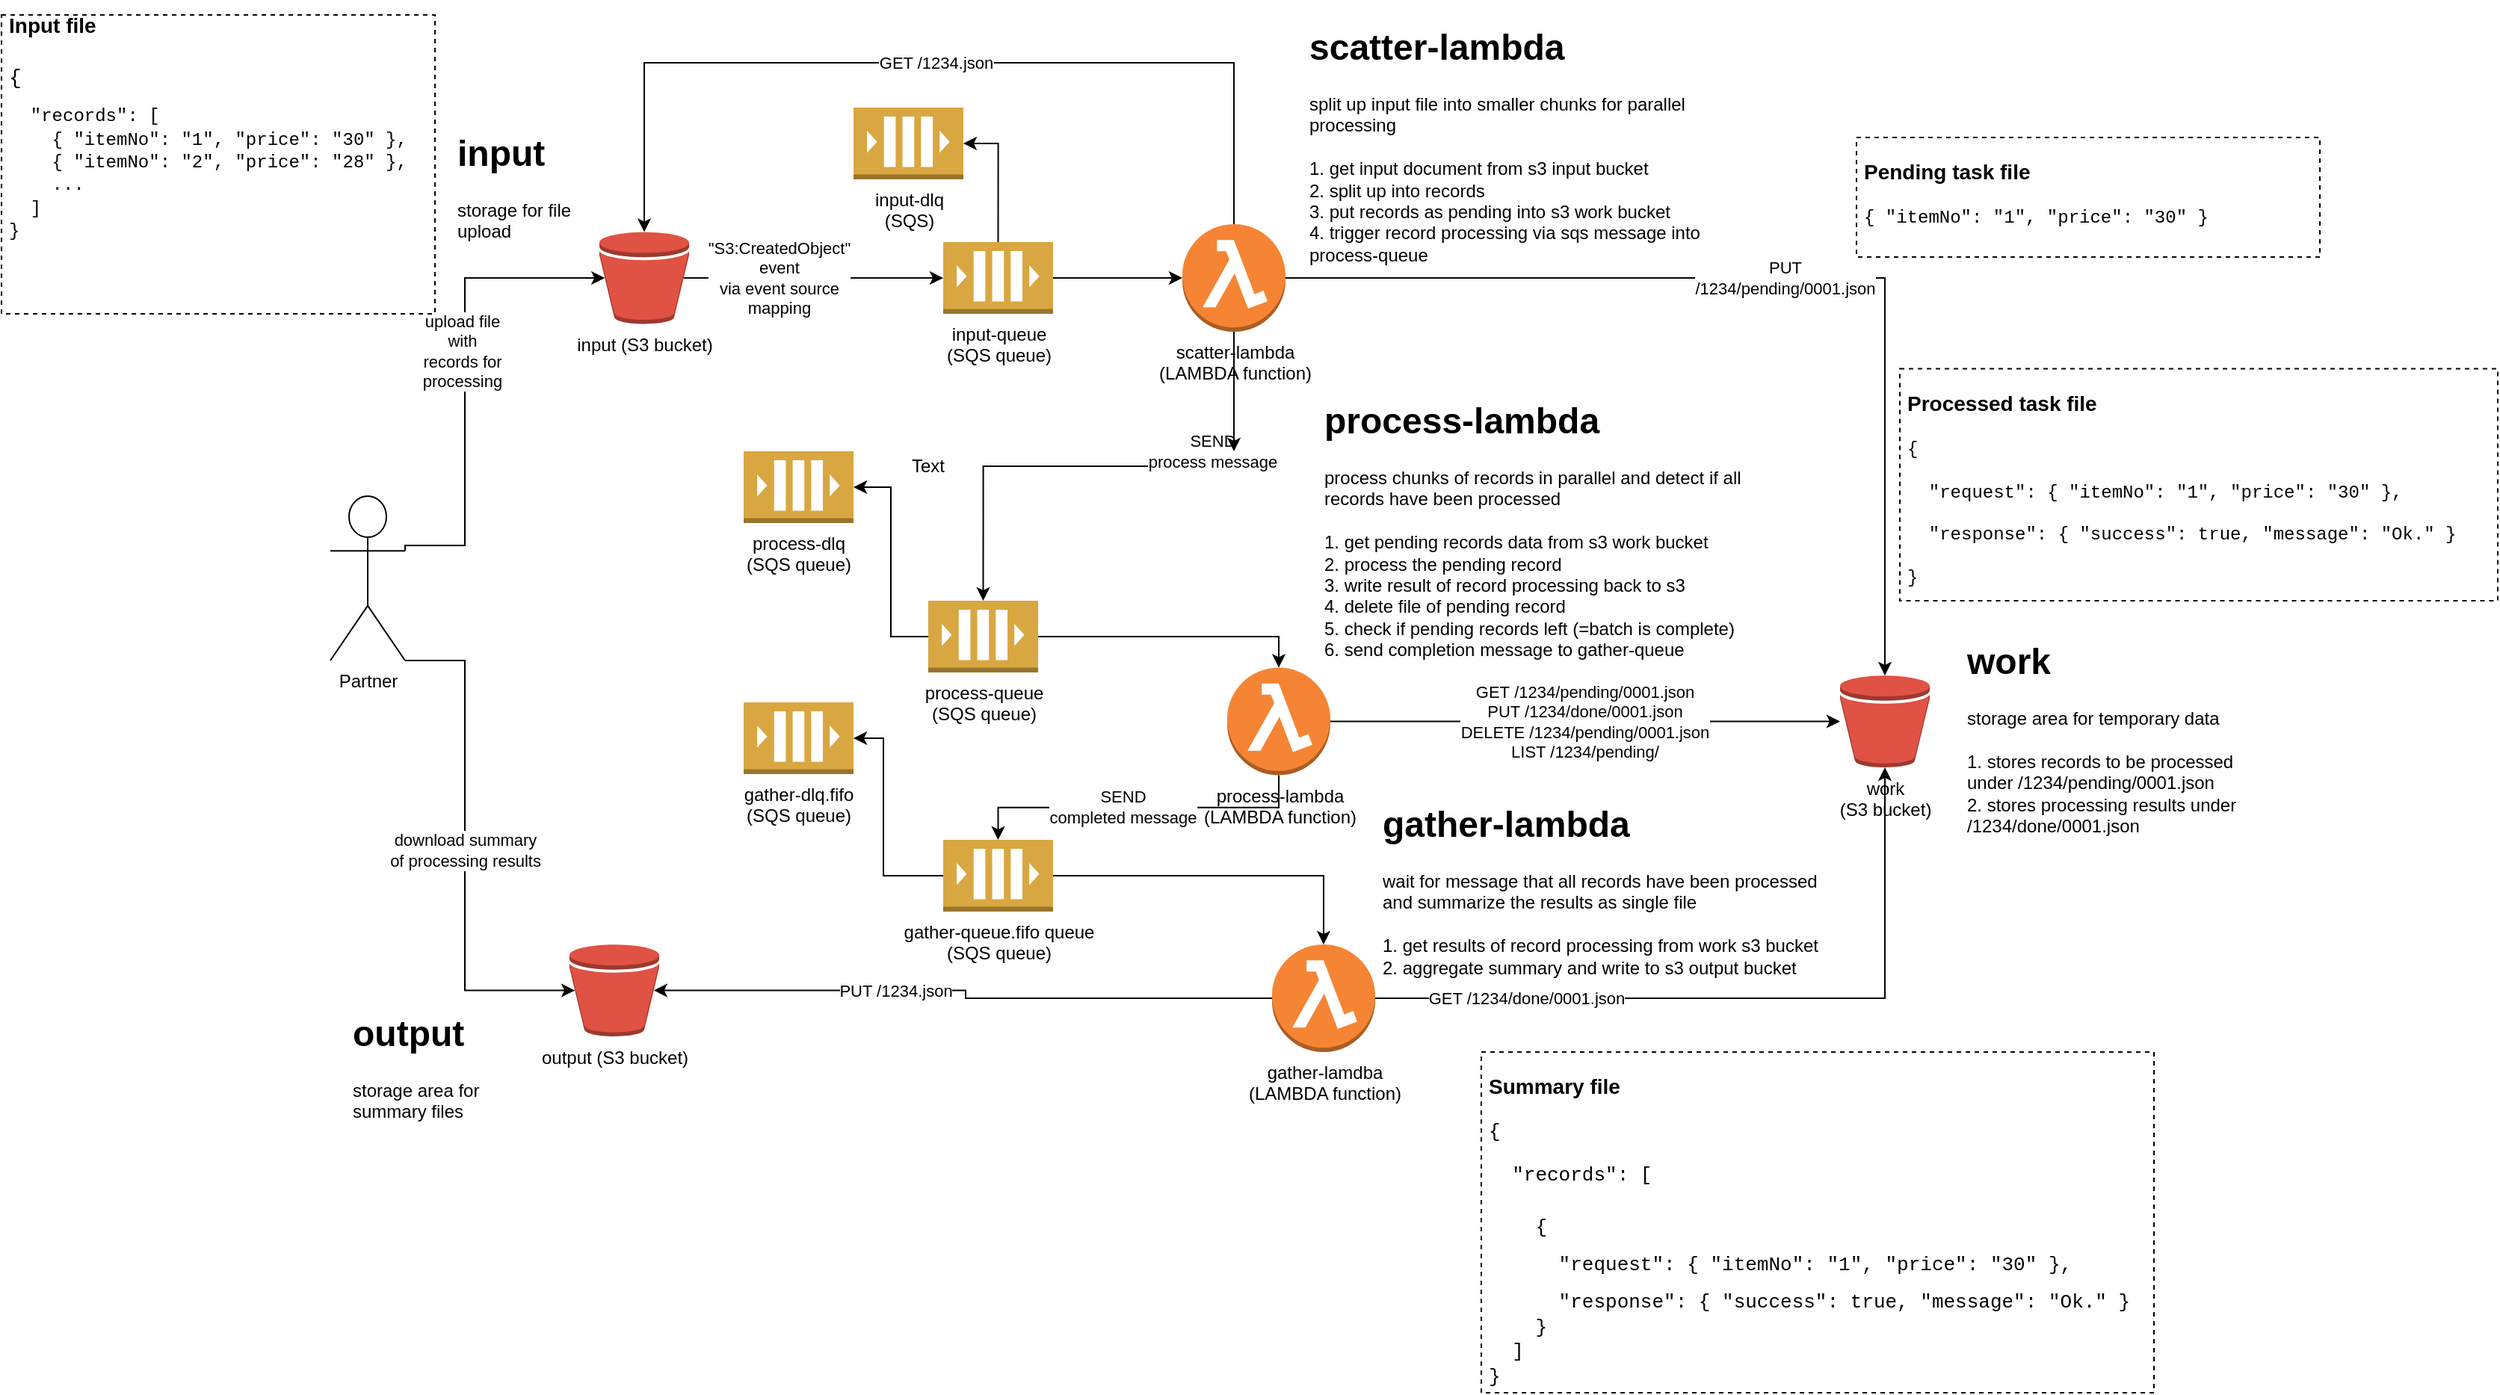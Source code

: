 <mxfile version="13.3.1" type="device"><diagram id="tzkQoiCtUvbGEuOGx7Zk" name="Page-1"><mxGraphModel dx="2048" dy="1884" grid="1" gridSize="10" guides="1" tooltips="1" connect="1" arrows="1" fold="1" page="1" pageScale="1" pageWidth="827" pageHeight="1169" math="0" shadow="0"><root><mxCell id="0"/><mxCell id="1" parent="0"/><mxCell id="6Xwi4XW5B414BrpLq9Nb-12" value="&quot;S3:CreatedObject&quot;&lt;br&gt;event&lt;br&gt;via event source&lt;br&gt;mapping" style="edgeStyle=orthogonalEdgeStyle;rounded=0;orthogonalLoop=1;jettySize=auto;html=1;exitX=0.94;exitY=0.5;exitDx=0;exitDy=0;exitPerimeter=0;" parent="1" source="6Xwi4XW5B414BrpLq9Nb-3" target="6Xwi4XW5B414BrpLq9Nb-4" edge="1"><mxGeometry x="-0.267" relative="1" as="geometry"><mxPoint as="offset"/></mxGeometry></mxCell><mxCell id="6Xwi4XW5B414BrpLq9Nb-3" value="input (S3 bucket)" style="outlineConnect=0;dashed=0;verticalLabelPosition=bottom;verticalAlign=top;align=center;html=1;shape=mxgraph.aws3.bucket;fillColor=#E05243;gradientColor=none;" parent="1" vertex="1"><mxGeometry x="90" y="13.25" width="60" height="61.5" as="geometry"/></mxCell><mxCell id="6Xwi4XW5B414BrpLq9Nb-13" style="edgeStyle=orthogonalEdgeStyle;rounded=0;orthogonalLoop=1;jettySize=auto;html=1;exitX=1;exitY=0.5;exitDx=0;exitDy=0;exitPerimeter=0;entryX=0;entryY=0.5;entryDx=0;entryDy=0;entryPerimeter=0;" parent="1" source="6Xwi4XW5B414BrpLq9Nb-4" target="6Xwi4XW5B414BrpLq9Nb-10" edge="1"><mxGeometry relative="1" as="geometry"/></mxCell><mxCell id="6Xwi4XW5B414BrpLq9Nb-32" style="edgeStyle=orthogonalEdgeStyle;rounded=0;orthogonalLoop=1;jettySize=auto;html=1;exitX=0.5;exitY=0;exitDx=0;exitDy=0;exitPerimeter=0;entryX=1;entryY=0.5;entryDx=0;entryDy=0;entryPerimeter=0;" parent="1" source="6Xwi4XW5B414BrpLq9Nb-4" target="6Xwi4XW5B414BrpLq9Nb-31" edge="1"><mxGeometry relative="1" as="geometry"/></mxCell><mxCell id="6Xwi4XW5B414BrpLq9Nb-4" value="input-queue&lt;br&gt;(SQS queue)" style="outlineConnect=0;dashed=0;verticalLabelPosition=bottom;verticalAlign=top;align=center;html=1;shape=mxgraph.aws3.queue;fillColor=#D9A741;gradientColor=none;" parent="1" vertex="1"><mxGeometry x="320" y="20" width="73.5" height="48" as="geometry"/></mxCell><mxCell id="6Xwi4XW5B414BrpLq9Nb-20" style="edgeStyle=orthogonalEdgeStyle;rounded=0;orthogonalLoop=1;jettySize=auto;html=1;exitX=0.5;exitY=1;exitDx=0;exitDy=0;exitPerimeter=0;" parent="1" source="6Xwi4XW5B414BrpLq9Nb-5" target="6Xwi4XW5B414BrpLq9Nb-8" edge="1"><mxGeometry relative="1" as="geometry"/></mxCell><mxCell id="w98lox8MjBDlZN870Kdd-5" value="SEND&lt;br&gt;completed message" style="edgeLabel;html=1;align=center;verticalAlign=middle;resizable=0;points=[];" parent="6Xwi4XW5B414BrpLq9Nb-20" vertex="1" connectable="0"><mxGeometry x="-0.399" relative="1" as="geometry"><mxPoint x="-57.15" y="-0.4" as="offset"/></mxGeometry></mxCell><mxCell id="6Xwi4XW5B414BrpLq9Nb-5" value="process-lambda&lt;br&gt;(LAMBDA function)" style="outlineConnect=0;dashed=0;verticalLabelPosition=bottom;verticalAlign=top;align=center;html=1;shape=mxgraph.aws3.lambda_function;fillColor=#F58534;gradientColor=none;" parent="1" vertex="1"><mxGeometry x="510" y="304.75" width="69" height="72" as="geometry"/></mxCell><mxCell id="6Xwi4XW5B414BrpLq9Nb-6" value="work&lt;br&gt;(S3 bucket)" style="outlineConnect=0;dashed=0;verticalLabelPosition=bottom;verticalAlign=top;align=center;html=1;shape=mxgraph.aws3.bucket;fillColor=#E05243;gradientColor=none;" parent="1" vertex="1"><mxGeometry x="920" y="310" width="60" height="61.5" as="geometry"/></mxCell><mxCell id="6Xwi4XW5B414BrpLq9Nb-7" value="output (S3 bucket)" style="outlineConnect=0;dashed=0;verticalLabelPosition=bottom;verticalAlign=top;align=center;html=1;shape=mxgraph.aws3.bucket;fillColor=#E05243;gradientColor=none;" parent="1" vertex="1"><mxGeometry x="70" y="490" width="60" height="61.5" as="geometry"/></mxCell><mxCell id="6Xwi4XW5B414BrpLq9Nb-25" style="edgeStyle=orthogonalEdgeStyle;rounded=0;orthogonalLoop=1;jettySize=auto;html=1;exitX=1;exitY=0.5;exitDx=0;exitDy=0;exitPerimeter=0;entryX=0.5;entryY=0;entryDx=0;entryDy=0;entryPerimeter=0;" parent="1" source="6Xwi4XW5B414BrpLq9Nb-8" target="6Xwi4XW5B414BrpLq9Nb-11" edge="1"><mxGeometry relative="1" as="geometry"/></mxCell><mxCell id="6Xwi4XW5B414BrpLq9Nb-36" style="edgeStyle=orthogonalEdgeStyle;rounded=0;orthogonalLoop=1;jettySize=auto;html=1;exitX=0;exitY=0.5;exitDx=0;exitDy=0;exitPerimeter=0;entryX=1;entryY=0.5;entryDx=0;entryDy=0;entryPerimeter=0;" parent="1" source="6Xwi4XW5B414BrpLq9Nb-8" target="w98lox8MjBDlZN870Kdd-25" edge="1"><mxGeometry relative="1" as="geometry"><mxPoint x="260" y="374" as="targetPoint"/><Array as="points"><mxPoint x="280" y="444"/><mxPoint x="280" y="352"/></Array></mxGeometry></mxCell><mxCell id="6Xwi4XW5B414BrpLq9Nb-8" value="gather-queue.fifo queue&lt;br&gt;(SQS queue)" style="outlineConnect=0;dashed=0;verticalLabelPosition=bottom;verticalAlign=top;align=center;html=1;shape=mxgraph.aws3.queue;fillColor=#D9A741;gradientColor=none;" parent="1" vertex="1"><mxGeometry x="320" y="420" width="73.5" height="48" as="geometry"/></mxCell><mxCell id="6Xwi4XW5B414BrpLq9Nb-24" style="edgeStyle=orthogonalEdgeStyle;rounded=0;orthogonalLoop=1;jettySize=auto;html=1;exitX=1;exitY=0.5;exitDx=0;exitDy=0;exitPerimeter=0;entryX=0.5;entryY=0;entryDx=0;entryDy=0;entryPerimeter=0;" parent="1" source="6Xwi4XW5B414BrpLq9Nb-9" target="6Xwi4XW5B414BrpLq9Nb-5" edge="1"><mxGeometry relative="1" as="geometry"/></mxCell><mxCell id="6Xwi4XW5B414BrpLq9Nb-34" style="edgeStyle=orthogonalEdgeStyle;rounded=0;orthogonalLoop=1;jettySize=auto;html=1;exitX=0;exitY=0.5;exitDx=0;exitDy=0;exitPerimeter=0;entryX=1;entryY=0.5;entryDx=0;entryDy=0;entryPerimeter=0;" parent="1" source="6Xwi4XW5B414BrpLq9Nb-9" target="6Xwi4XW5B414BrpLq9Nb-33" edge="1"><mxGeometry relative="1" as="geometry"/></mxCell><mxCell id="6Xwi4XW5B414BrpLq9Nb-9" value="process-queue&lt;br&gt;(SQS queue)" style="outlineConnect=0;dashed=0;verticalLabelPosition=bottom;verticalAlign=top;align=center;html=1;shape=mxgraph.aws3.queue;fillColor=#D9A741;gradientColor=none;" parent="1" vertex="1"><mxGeometry x="310" y="260" width="73.5" height="48" as="geometry"/></mxCell><mxCell id="6Xwi4XW5B414BrpLq9Nb-17" value="PUT&lt;br&gt;/1234/pending/0001.json" style="edgeStyle=orthogonalEdgeStyle;rounded=0;orthogonalLoop=1;jettySize=auto;html=1;exitX=1;exitY=0.5;exitDx=0;exitDy=0;exitPerimeter=0;entryX=0.5;entryY=0;entryDx=0;entryDy=0;entryPerimeter=0;" parent="1" source="6Xwi4XW5B414BrpLq9Nb-10" target="6Xwi4XW5B414BrpLq9Nb-6" edge="1"><mxGeometry relative="1" as="geometry"/></mxCell><mxCell id="6Xwi4XW5B414BrpLq9Nb-22" style="edgeStyle=orthogonalEdgeStyle;rounded=0;orthogonalLoop=1;jettySize=auto;html=1;exitX=0.5;exitY=1;exitDx=0;exitDy=0;exitPerimeter=0;entryX=0.5;entryY=0;entryDx=0;entryDy=0;entryPerimeter=0;" parent="1" source="6Xwi4XW5B414BrpLq9Nb-10" target="6Xwi4XW5B414BrpLq9Nb-9" edge="1"><mxGeometry relative="1" as="geometry"/></mxCell><mxCell id="w98lox8MjBDlZN870Kdd-4" value="SEND&lt;br&gt;process message" style="edgeLabel;html=1;align=center;verticalAlign=middle;resizable=0;points=[];" parent="6Xwi4XW5B414BrpLq9Nb-22" vertex="1" connectable="0"><mxGeometry x="-0.542" y="-15" relative="1" as="geometry"><mxPoint as="offset"/></mxGeometry></mxCell><mxCell id="w98lox8MjBDlZN870Kdd-3" value="GET /1234.json" style="edgeStyle=orthogonalEdgeStyle;rounded=0;orthogonalLoop=1;jettySize=auto;html=1;exitX=0.5;exitY=0;exitDx=0;exitDy=0;exitPerimeter=0;entryX=0.5;entryY=0;entryDx=0;entryDy=0;entryPerimeter=0;" parent="1" source="6Xwi4XW5B414BrpLq9Nb-10" target="6Xwi4XW5B414BrpLq9Nb-3" edge="1"><mxGeometry relative="1" as="geometry"><Array as="points"><mxPoint x="515" y="-100"/><mxPoint x="120" y="-100"/></Array></mxGeometry></mxCell><mxCell id="qFIb49dikgB9wKZpdTMg-2" value="" style="edgeStyle=orthogonalEdgeStyle;rounded=0;orthogonalLoop=1;jettySize=auto;html=1;" parent="1" source="6Xwi4XW5B414BrpLq9Nb-10" edge="1"><mxGeometry relative="1" as="geometry"><mxPoint x="514.5" y="160" as="targetPoint"/></mxGeometry></mxCell><mxCell id="6Xwi4XW5B414BrpLq9Nb-10" value="scatter-lambda&lt;br&gt;(LAMBDA function)" style="outlineConnect=0;dashed=0;verticalLabelPosition=bottom;verticalAlign=top;align=center;html=1;shape=mxgraph.aws3.lambda_function;fillColor=#F58534;gradientColor=none;" parent="1" vertex="1"><mxGeometry x="480" y="8" width="69" height="72" as="geometry"/></mxCell><mxCell id="6Xwi4XW5B414BrpLq9Nb-18" style="edgeStyle=orthogonalEdgeStyle;rounded=0;orthogonalLoop=1;jettySize=auto;html=1;exitX=1;exitY=0.5;exitDx=0;exitDy=0;exitPerimeter=0;entryX=0.5;entryY=1;entryDx=0;entryDy=0;entryPerimeter=0;" parent="1" source="6Xwi4XW5B414BrpLq9Nb-11" target="6Xwi4XW5B414BrpLq9Nb-6" edge="1"><mxGeometry relative="1" as="geometry"/></mxCell><mxCell id="w98lox8MjBDlZN870Kdd-7" value="GET /1234/done/0001.json" style="edgeLabel;html=1;align=center;verticalAlign=middle;resizable=0;points=[];" parent="6Xwi4XW5B414BrpLq9Nb-18" vertex="1" connectable="0"><mxGeometry x="-0.593" relative="1" as="geometry"><mxPoint as="offset"/></mxGeometry></mxCell><mxCell id="6Xwi4XW5B414BrpLq9Nb-26" style="edgeStyle=orthogonalEdgeStyle;rounded=0;orthogonalLoop=1;jettySize=auto;html=1;exitX=0;exitY=0.5;exitDx=0;exitDy=0;exitPerimeter=0;entryX=0.94;entryY=0.5;entryDx=0;entryDy=0;entryPerimeter=0;" parent="1" source="6Xwi4XW5B414BrpLq9Nb-11" target="6Xwi4XW5B414BrpLq9Nb-7" edge="1"><mxGeometry relative="1" as="geometry"/></mxCell><mxCell id="w98lox8MjBDlZN870Kdd-8" value="PUT /1234.json" style="edgeLabel;html=1;align=center;verticalAlign=middle;resizable=0;points=[];" parent="6Xwi4XW5B414BrpLq9Nb-26" vertex="1" connectable="0"><mxGeometry x="0.228" relative="1" as="geometry"><mxPoint as="offset"/></mxGeometry></mxCell><mxCell id="6Xwi4XW5B414BrpLq9Nb-11" value="gather-lamdba&lt;br&gt;(LAMBDA function)" style="outlineConnect=0;dashed=0;verticalLabelPosition=bottom;verticalAlign=top;align=center;html=1;shape=mxgraph.aws3.lambda_function;fillColor=#F58534;gradientColor=none;" parent="1" vertex="1"><mxGeometry x="540" y="490" width="69" height="72" as="geometry"/></mxCell><mxCell id="6Xwi4XW5B414BrpLq9Nb-29" style="edgeStyle=orthogonalEdgeStyle;rounded=0;orthogonalLoop=1;jettySize=auto;html=1;entryX=0.06;entryY=0.5;entryDx=0;entryDy=0;entryPerimeter=0;exitX=1;exitY=0.333;exitDx=0;exitDy=0;exitPerimeter=0;" parent="1" source="6Xwi4XW5B414BrpLq9Nb-28" target="6Xwi4XW5B414BrpLq9Nb-3" edge="1"><mxGeometry relative="1" as="geometry"><Array as="points"><mxPoint x="-40" y="223"/><mxPoint y="223"/><mxPoint y="44"/></Array></mxGeometry></mxCell><mxCell id="w98lox8MjBDlZN870Kdd-33" value="upload file&lt;br&gt;with&lt;br&gt;records for&lt;br&gt;processing" style="edgeLabel;html=1;align=center;verticalAlign=middle;resizable=0;points=[];" parent="6Xwi4XW5B414BrpLq9Nb-29" vertex="1" connectable="0"><mxGeometry x="0.1" y="2" relative="1" as="geometry"><mxPoint as="offset"/></mxGeometry></mxCell><mxCell id="6Xwi4XW5B414BrpLq9Nb-30" value="download summary&lt;br&gt;of processing results" style="edgeStyle=orthogonalEdgeStyle;rounded=0;orthogonalLoop=1;jettySize=auto;html=1;entryX=0.06;entryY=0.5;entryDx=0;entryDy=0;entryPerimeter=0;exitX=1;exitY=1;exitDx=0;exitDy=0;exitPerimeter=0;" parent="1" source="6Xwi4XW5B414BrpLq9Nb-28" target="6Xwi4XW5B414BrpLq9Nb-7" edge="1"><mxGeometry relative="1" as="geometry"><mxPoint x="105" y="430" as="sourcePoint"/><Array as="points"><mxPoint y="300"/><mxPoint y="521"/></Array></mxGeometry></mxCell><mxCell id="6Xwi4XW5B414BrpLq9Nb-28" value="Partner" style="shape=umlActor;verticalLabelPosition=bottom;labelBackgroundColor=#ffffff;verticalAlign=top;html=1;outlineConnect=0;" parent="1" vertex="1"><mxGeometry x="-90" y="190" width="50" height="110" as="geometry"/></mxCell><mxCell id="6Xwi4XW5B414BrpLq9Nb-31" value="input-dlq&lt;br&gt;(SQS)" style="outlineConnect=0;dashed=0;verticalLabelPosition=bottom;verticalAlign=top;align=center;html=1;shape=mxgraph.aws3.queue;fillColor=#D9A741;gradientColor=none;" parent="1" vertex="1"><mxGeometry x="260" y="-70" width="73.5" height="48" as="geometry"/></mxCell><mxCell id="6Xwi4XW5B414BrpLq9Nb-33" value="process-dlq&lt;br&gt;(SQS queue)" style="outlineConnect=0;dashed=0;verticalLabelPosition=bottom;verticalAlign=top;align=center;html=1;shape=mxgraph.aws3.queue;fillColor=#D9A741;gradientColor=none;" parent="1" vertex="1"><mxGeometry x="186.5" y="160" width="73.5" height="48" as="geometry"/></mxCell><mxCell id="w98lox8MjBDlZN870Kdd-25" value="gather-dlq.fifo&lt;br&gt;(SQS queue)" style="outlineConnect=0;dashed=0;verticalLabelPosition=bottom;verticalAlign=top;align=center;html=1;shape=mxgraph.aws3.queue;fillColor=#D9A741;gradientColor=none;" parent="1" vertex="1"><mxGeometry x="186.5" y="328" width="73.5" height="48" as="geometry"/></mxCell><mxCell id="6Xwi4XW5B414BrpLq9Nb-37" value="GET&amp;nbsp;/1234/pending/0001.json&lt;br&gt;PUT /1234/done/0001.json&lt;br&gt;DELETE /1234/pending/0001.json&lt;br&gt;LIST /1234/pending/" style="edgeStyle=orthogonalEdgeStyle;rounded=0;orthogonalLoop=1;jettySize=auto;html=1;exitX=1;exitY=0.5;exitDx=0;exitDy=0;exitPerimeter=0;" parent="1" source="6Xwi4XW5B414BrpLq9Nb-5" target="6Xwi4XW5B414BrpLq9Nb-6" edge="1"><mxGeometry relative="1" as="geometry"><mxPoint x="578.995" y="325.19" as="sourcePoint"/><mxPoint x="783.6" y="348.75" as="targetPoint"/></mxGeometry></mxCell><mxCell id="w98lox8MjBDlZN870Kdd-15" value="&lt;h1&gt;scatter-lambda&lt;/h1&gt;&lt;div&gt;split up input file into smaller chunks for parallel processing&lt;br&gt;&lt;br&gt;&lt;/div&gt;&lt;div&gt;1. get input document from s3 input bucket&lt;br&gt;2. split up into records&lt;br&gt;3. put records as pending into s3 work bucket&lt;br&gt;4. trigger record&amp;nbsp;&lt;span&gt;processing via sqs message into process-queue&lt;/span&gt;&lt;/div&gt;" style="text;html=1;strokeColor=none;fillColor=none;spacing=5;spacingTop=-20;whiteSpace=wrap;overflow=hidden;rounded=0;" parent="1" vertex="1"><mxGeometry x="560" y="-130" width="310" height="180" as="geometry"/></mxCell><mxCell id="w98lox8MjBDlZN870Kdd-16" value="&lt;h1&gt;process-lambda&lt;/h1&gt;&lt;div&gt;process chunks of records in parallel and detect if all records have been processed&lt;br&gt;&lt;br&gt;&lt;/div&gt;&lt;div&gt;1. get pending records data from s3 work bucket&lt;/div&gt;&lt;div&gt;2. process the pending record&lt;br&gt;3. write result of record processing back to s3&lt;br&gt;4. delete file of pending record&lt;br&gt;5. check if pending records left (=batch is complete)&lt;br&gt;6. send completion message to gather-queue&lt;br&gt;&lt;/div&gt;" style="text;html=1;strokeColor=none;fillColor=none;spacing=5;spacingTop=-20;whiteSpace=wrap;overflow=hidden;rounded=0;" parent="1" vertex="1"><mxGeometry x="570" y="120" width="310" height="190" as="geometry"/></mxCell><mxCell id="w98lox8MjBDlZN870Kdd-17" value="&lt;h1&gt;gather-lambda&lt;br&gt;&lt;/h1&gt;&lt;div&gt;wait for message that all records have been processed and summarize the results as single file&lt;/div&gt;&lt;div&gt;&lt;br&gt;&lt;/div&gt;&lt;div&gt;1. get results of record processing from work s3 bucket&lt;br&gt;2. aggregate summary and write to s3 output bucket&lt;/div&gt;" style="text;html=1;strokeColor=none;fillColor=none;spacing=5;spacingTop=-20;whiteSpace=wrap;overflow=hidden;rounded=0;" parent="1" vertex="1"><mxGeometry x="609" y="390" width="301" height="152" as="geometry"/></mxCell><mxCell id="raUVt6duwBd9L4r0m94V-2" value="&lt;h1&gt;work&lt;/h1&gt;&lt;div&gt;storage area for temporary data&lt;/div&gt;&lt;div&gt;&lt;br&gt;&lt;/div&gt;&lt;div&gt;1. stores records to be processed under /1234/pending/0001.json&lt;/div&gt;&lt;div&gt;&lt;span&gt;2. stores processing results under /1234/done/0001.json&lt;/span&gt;&lt;/div&gt;" style="text;html=1;strokeColor=none;fillColor=none;spacing=5;spacingTop=-20;whiteSpace=wrap;overflow=hidden;rounded=0;" parent="1" vertex="1"><mxGeometry x="1000" y="280.75" width="210" height="169.25" as="geometry"/></mxCell><mxCell id="raUVt6duwBd9L4r0m94V-3" value="&lt;h1&gt;output&lt;/h1&gt;&lt;div&gt;storage area for summary files&lt;/div&gt;" style="text;html=1;strokeColor=none;fillColor=none;spacing=5;spacingTop=-20;whiteSpace=wrap;overflow=hidden;rounded=0;" parent="1" vertex="1"><mxGeometry x="-80" y="530" width="120" height="80" as="geometry"/></mxCell><mxCell id="raUVt6duwBd9L4r0m94V-4" value="&lt;h1&gt;input&lt;/h1&gt;&lt;div&gt;storage for file upload&lt;/div&gt;" style="text;html=1;strokeColor=none;fillColor=none;spacing=5;spacingTop=-20;whiteSpace=wrap;overflow=hidden;rounded=0;" parent="1" vertex="1"><mxGeometry x="-10" y="-58.75" width="120" height="78.75" as="geometry"/></mxCell><mxCell id="40eWRkQu2XvoAX98agGL-3" value="Text" style="text;html=1;strokeColor=none;fillColor=none;align=center;verticalAlign=middle;whiteSpace=wrap;rounded=0;" vertex="1" parent="1"><mxGeometry x="290" y="160" width="40" height="20" as="geometry"/></mxCell><mxCell id="40eWRkQu2XvoAX98agGL-4" value="&lt;h1 style=&quot;font-size: 14px&quot;&gt;Input file&lt;br&gt;&lt;br&gt;&lt;span style=&quot;font-weight: normal&quot;&gt;&lt;font face=&quot;Courier New&quot;&gt;{&lt;/font&gt;&lt;/span&gt;&lt;/h1&gt;&lt;div&gt;&lt;font face=&quot;Courier New&quot;&gt;&amp;nbsp; &quot;records&quot;: [&lt;/font&gt;&lt;/div&gt;&lt;div&gt;&lt;font face=&quot;Courier New&quot;&gt;&amp;nbsp; &amp;nbsp; { &quot;itemNo&quot;: &quot;1&quot;, &quot;price&quot;: &quot;30&quot; },&lt;/font&gt;&lt;/div&gt;&lt;font face=&quot;Courier New&quot;&gt;&amp;nbsp; &amp;nbsp; { &quot;itemNo&quot;: &quot;2&quot;, &quot;price&quot;: &quot;28&quot; },&lt;br&gt;&amp;nbsp; &amp;nbsp; ...&lt;br&gt;&lt;/font&gt;&lt;div&gt;&lt;font face=&quot;Courier New&quot;&gt;&amp;nbsp; ]&lt;/font&gt;&lt;/div&gt;&lt;div&gt;&lt;font face=&quot;Courier New&quot;&gt;}&lt;/font&gt;&lt;/div&gt;" style="text;html=1;spacing=5;spacingTop=-20;whiteSpace=wrap;overflow=hidden;rounded=0;fillColor=#FFFFFF;strokeColor=#000000;dashed=1;" vertex="1" parent="1"><mxGeometry x="-310" y="-132" width="290" height="200" as="geometry"/></mxCell><mxCell id="40eWRkQu2XvoAX98agGL-5" style="edgeStyle=orthogonalEdgeStyle;rounded=0;orthogonalLoop=1;jettySize=auto;html=1;exitX=0.5;exitY=1;exitDx=0;exitDy=0;" edge="1" parent="1" source="40eWRkQu2XvoAX98agGL-4" target="40eWRkQu2XvoAX98agGL-4"><mxGeometry relative="1" as="geometry"/></mxCell><mxCell id="40eWRkQu2XvoAX98agGL-6" value="&lt;h1&gt;&lt;span style=&quot;font-size: 14px&quot;&gt;Pending task file&lt;/span&gt;&lt;br&gt;&lt;span style=&quot;font-weight: normal&quot;&gt;&lt;font face=&quot;Courier New&quot; style=&quot;font-size: 12px&quot;&gt;{ &quot;itemNo&quot;: &quot;1&quot;, &quot;price&quot;: &quot;30&quot; }&lt;/font&gt;&lt;/span&gt;&lt;/h1&gt;" style="text;html=1;spacing=5;spacingTop=-20;whiteSpace=wrap;overflow=hidden;rounded=0;fillColor=#FFFFFF;strokeColor=#000000;dashed=1;" vertex="1" parent="1"><mxGeometry x="931" y="-50" width="310" height="80" as="geometry"/></mxCell><mxCell id="40eWRkQu2XvoAX98agGL-7" value="&lt;h1&gt;&lt;font style=&quot;font-size: 14px&quot;&gt;Processed task file&lt;/font&gt;&lt;br style=&quot;font-size: 12px&quot;&gt;&lt;span style=&quot;font-weight: normal ; font-size: 12px&quot;&gt;&lt;font face=&quot;Courier New&quot; style=&quot;font-size: 12px&quot;&gt;{&lt;br&gt;&amp;nbsp; &quot;request&quot;: { &quot;itemNo&quot;: &quot;1&quot;, &quot;price&quot;: &quot;30&quot; },&amp;nbsp;&lt;br&gt;&amp;nbsp; &quot;response&quot;: { &quot;success&quot;: true, &quot;message&quot;: &quot;Ok.&quot; }&lt;br&gt;}&lt;/font&gt;&lt;/span&gt;&lt;/h1&gt;" style="text;html=1;spacing=5;spacingTop=-20;whiteSpace=wrap;overflow=hidden;rounded=0;fillColor=#FFFFFF;strokeColor=#000000;dashed=1;" vertex="1" parent="1"><mxGeometry x="960" y="104.75" width="400" height="155.25" as="geometry"/></mxCell><mxCell id="40eWRkQu2XvoAX98agGL-8" value="&lt;h1&gt;&lt;font&gt;&lt;font style=&quot;font-size: 14px&quot;&gt;Summary file&lt;/font&gt;&lt;br&gt;&lt;font style=&quot;font-weight: normal ; font-size: 13px&quot; face=&quot;Courier New&quot;&gt;&lt;font style=&quot;font-size: 13px&quot;&gt;{&lt;br&gt;&amp;nbsp; &quot;records&quot;: [&lt;/font&gt;&lt;font style=&quot;font-size: 13px&quot;&gt;&amp;nbsp; &amp;nbsp;&amp;nbsp;&lt;/font&gt;&lt;/font&gt;&lt;font style=&quot;font-weight: normal ; font-size: 13px&quot;&gt;&amp;nbsp; &amp;nbsp; &amp;nbsp;&lt;font face=&quot;Courier New&quot; style=&quot;font-size: 13px&quot;&gt;&amp;nbsp;&lt;/font&gt;&lt;/font&gt;&lt;/font&gt;&lt;/h1&gt;&lt;div style=&quot;font-size: 13px&quot;&gt;&lt;font style=&quot;font-size: 13px&quot;&gt;&lt;font face=&quot;Courier New&quot; style=&quot;font-size: 13px&quot;&gt;&amp;nbsp; &amp;nbsp; {&lt;/font&gt;&lt;/font&gt;&lt;/div&gt;&lt;h1 style=&quot;font-size: 13px&quot;&gt;&lt;span style=&quot;font-weight: normal&quot;&gt;&lt;font style=&quot;font-size: 13px&quot;&gt;&lt;font style=&quot;font-size: 13px&quot;&gt;&lt;font face=&quot;Courier New&quot; style=&quot;font-size: 13px&quot;&gt;&amp;nbsp; &amp;nbsp; &amp;nbsp; &quot;request&quot;: { &quot;itemNo&quot;: &quot;1&quot;, &quot;price&quot;: &quot;30&quot; },&amp;nbsp;&lt;/font&gt;&lt;/font&gt;&lt;font style=&quot;font-size: 13px&quot; face=&quot;Courier New&quot;&gt;&lt;font style=&quot;font-size: 13px&quot;&gt;&lt;br&gt;&lt;/font&gt;&lt;/font&gt;&lt;/font&gt;&lt;/span&gt;&lt;/h1&gt;&lt;h1 style=&quot;font-size: 13px&quot;&gt;&lt;font style=&quot;font-weight: normal ; font-size: 13px&quot; face=&quot;Courier New&quot;&gt;&amp;nbsp; &amp;nbsp; &amp;nbsp; &quot;response&quot;: { &quot;success&quot;: true, &quot;message&quot;: &quot;Ok.&quot; }&lt;br&gt;&amp;nbsp; &amp;nbsp; }&lt;br&gt;&amp;nbsp; ]&lt;br&gt;}&lt;/font&gt;&lt;/h1&gt;" style="text;html=1;spacing=5;spacingTop=-20;whiteSpace=wrap;overflow=hidden;rounded=0;fillColor=#FFFFFF;strokeColor=#000000;dashed=1;align=left;" vertex="1" parent="1"><mxGeometry x="680" y="562" width="450" height="228" as="geometry"/></mxCell></root></mxGraphModel></diagram></mxfile>